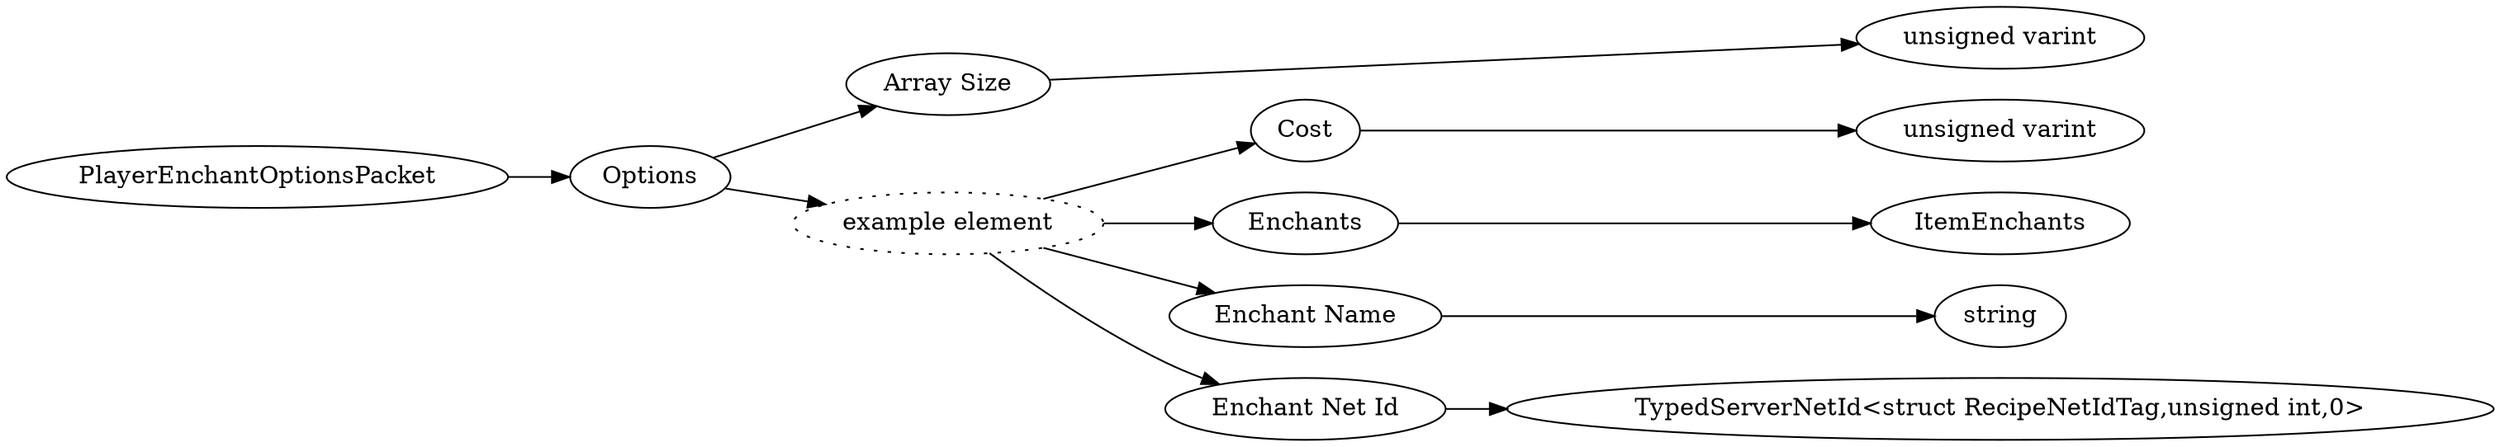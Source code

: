 digraph "PlayerEnchantOptionsPacket" {
rankdir = LR
0
0 -> 1
1 -> 2
2 -> 3
1 -> 4
4 -> 5
5 -> 6
4 -> 7
7 -> 35
4 -> 36
36 -> 37
4 -> 38
38 -> 39

0 [label="PlayerEnchantOptionsPacket",comment="name: \"PlayerEnchantOptionsPacket\", typeName: \"\", id: 0, branchId: 146, recurseId: -1, attributes: 0, notes: \"\""];
1 [label="Options",comment="name: \"Options\", typeName: \"\", id: 1, branchId: 0, recurseId: -1, attributes: 8, notes: \"\""];
2 [label="Array Size",comment="name: \"Array Size\", typeName: \"\", id: 2, branchId: 0, recurseId: -1, attributes: 0, notes: \"\""];
3 [label="unsigned varint",comment="name: \"unsigned varint\", typeName: \"\", id: 3, branchId: 0, recurseId: -1, attributes: 512, notes: \"\""];
4 [label="example element",style=dotted,comment="name: \"example element\", typeName: \"\", id: 4, branchId: 0, recurseId: -1, attributes: 16, notes: \"\""];
5 [label="Cost",comment="name: \"Cost\", typeName: \"\", id: 5, branchId: 0, recurseId: -1, attributes: 0, notes: \"\""];
6 [label="unsigned varint",comment="name: \"unsigned varint\", typeName: \"\", id: 6, branchId: 0, recurseId: -1, attributes: 512, notes: \"\""];
7 [label="Enchants",comment="name: \"Enchants\", typeName: \"ItemEnchants\", id: 7, branchId: 0, recurseId: -1, attributes: 256, notes: \"\""];
35 [label="ItemEnchants",comment="name: \"ItemEnchants\", typeName: \"\", id: 35, branchId: 0, recurseId: -1, attributes: 512, notes: \"\""];
36 [label="Enchant Name",comment="name: \"Enchant Name\", typeName: \"\", id: 36, branchId: 0, recurseId: -1, attributes: 0, notes: \"\""];
37 [label="string",comment="name: \"string\", typeName: \"\", id: 37, branchId: 0, recurseId: -1, attributes: 512, notes: \"\""];
38 [label="Enchant Net Id",comment="name: \"Enchant Net Id\", typeName: \"TypedServerNetId<struct RecipeNetIdTag,unsigned int,0>\", id: 38, branchId: 0, recurseId: -1, attributes: 256, notes: \"\""];
39 [label="TypedServerNetId<struct RecipeNetIdTag,unsigned int,0>",comment="name: \"TypedServerNetId<struct RecipeNetIdTag,unsigned int,0>\", typeName: \"\", id: 39, branchId: 0, recurseId: -1, attributes: 512, notes: \"\""];
{ rank = max;3;6;35;37;39}

}
